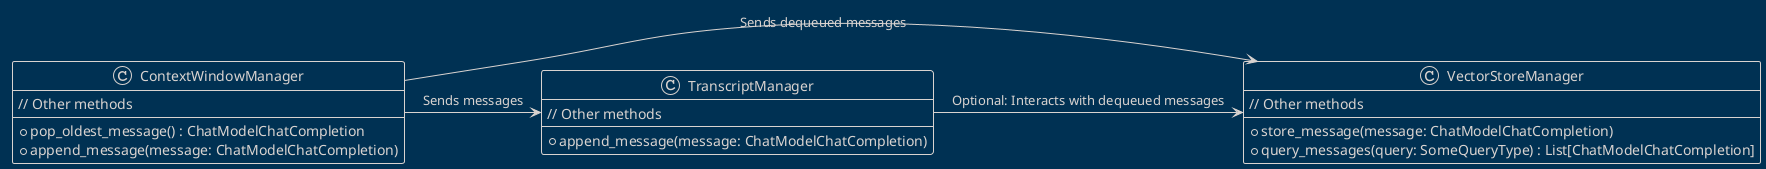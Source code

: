 @startuml
!theme blueprint

class ContextWindowManager {
    + pop_oldest_message() : ChatModelChatCompletion
    + append_message(message: ChatModelChatCompletion)
    // Other methods
}

class TranscriptManager {
    + append_message(message: ChatModelChatCompletion)
    // Other methods
}

class VectorStoreManager {
    + store_message(message: ChatModelChatCompletion)
    + query_messages(query: SomeQueryType) : List[ChatModelChatCompletion]
    // Other methods
}

ContextWindowManager -> TranscriptManager : Sends messages
ContextWindowManager -> VectorStoreManager : Sends dequeued messages
TranscriptManager -> VectorStoreManager : Optional: Interacts with dequeued messages

@enduml
